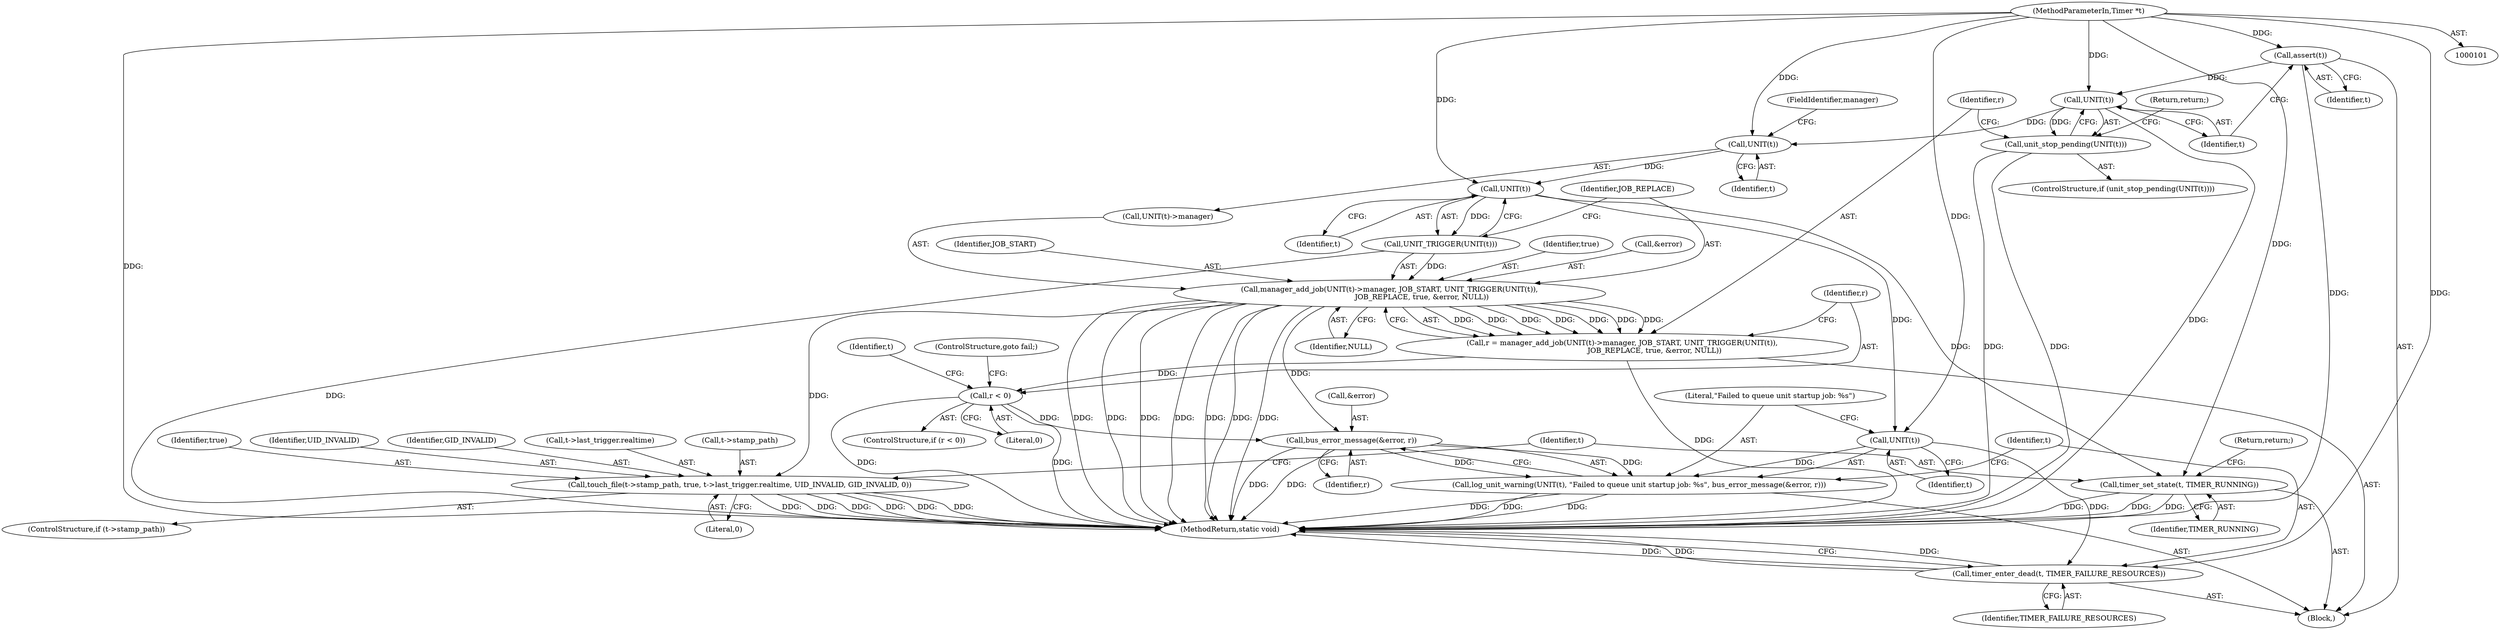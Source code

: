 digraph "1_systemd_ee735086f8670be1591fa9593e80dd60163a7a2f_1@API" {
"1000109" [label="(Call,assert(t))"];
"1000102" [label="(MethodParameterIn,Timer *t)"];
"1000113" [label="(Call,UNIT(t))"];
"1000112" [label="(Call,unit_stop_pending(UNIT(t)))"];
"1000120" [label="(Call,UNIT(t))"];
"1000125" [label="(Call,UNIT(t))"];
"1000124" [label="(Call,UNIT_TRIGGER(UNIT(t)))"];
"1000118" [label="(Call,manager_add_job(UNIT(t)->manager, JOB_START, UNIT_TRIGGER(UNIT(t)),\n                            JOB_REPLACE, true, &error, NULL))"];
"1000116" [label="(Call,r = manager_add_job(UNIT(t)->manager, JOB_START, UNIT_TRIGGER(UNIT(t)),\n                            JOB_REPLACE, true, &error, NULL))"];
"1000133" [label="(Call,r < 0)"];
"1000168" [label="(Call,bus_error_message(&error, r))"];
"1000164" [label="(Call,log_unit_warning(UNIT(t), \"Failed to queue unit startup job: %s\", bus_error_message(&error, r)))"];
"1000146" [label="(Call,touch_file(t->stamp_path, true, t->last_trigger.realtime, UID_INVALID, GID_INVALID, 0))"];
"1000159" [label="(Call,timer_set_state(t, TIMER_RUNNING))"];
"1000165" [label="(Call,UNIT(t))"];
"1000172" [label="(Call,timer_enter_dead(t, TIMER_FAILURE_RESOURCES))"];
"1000122" [label="(FieldIdentifier,manager)"];
"1000109" [label="(Call,assert(t))"];
"1000112" [label="(Call,unit_stop_pending(UNIT(t)))"];
"1000117" [label="(Identifier,r)"];
"1000124" [label="(Call,UNIT_TRIGGER(UNIT(t)))"];
"1000131" [label="(Identifier,NULL)"];
"1000167" [label="(Literal,\"Failed to queue unit startup job: %s\")"];
"1000136" [label="(ControlStructure,goto fail;)"];
"1000116" [label="(Call,r = manager_add_job(UNIT(t)->manager, JOB_START, UNIT_TRIGGER(UNIT(t)),\n                            JOB_REPLACE, true, &error, NULL))"];
"1000150" [label="(Identifier,true)"];
"1000161" [label="(Identifier,TIMER_RUNNING)"];
"1000119" [label="(Call,UNIT(t)->manager)"];
"1000174" [label="(Identifier,TIMER_FAILURE_RESOURCES)"];
"1000111" [label="(ControlStructure,if (unit_stop_pending(UNIT(t))))"];
"1000175" [label="(MethodReturn,static void)"];
"1000146" [label="(Call,touch_file(t->stamp_path, true, t->last_trigger.realtime, UID_INVALID, GID_INVALID, 0))"];
"1000110" [label="(Identifier,t)"];
"1000133" [label="(Call,r < 0)"];
"1000173" [label="(Identifier,t)"];
"1000129" [label="(Call,&error)"];
"1000171" [label="(Identifier,r)"];
"1000165" [label="(Call,UNIT(t))"];
"1000115" [label="(Return,return;)"];
"1000142" [label="(ControlStructure,if (t->stamp_path))"];
"1000118" [label="(Call,manager_add_job(UNIT(t)->manager, JOB_START, UNIT_TRIGGER(UNIT(t)),\n                            JOB_REPLACE, true, &error, NULL))"];
"1000127" [label="(Identifier,JOB_REPLACE)"];
"1000156" [label="(Identifier,UID_INVALID)"];
"1000157" [label="(Identifier,GID_INVALID)"];
"1000158" [label="(Literal,0)"];
"1000166" [label="(Identifier,t)"];
"1000172" [label="(Call,timer_enter_dead(t, TIMER_FAILURE_RESOURCES))"];
"1000113" [label="(Call,UNIT(t))"];
"1000134" [label="(Identifier,r)"];
"1000121" [label="(Identifier,t)"];
"1000140" [label="(Identifier,t)"];
"1000102" [label="(MethodParameterIn,Timer *t)"];
"1000159" [label="(Call,timer_set_state(t, TIMER_RUNNING))"];
"1000151" [label="(Call,t->last_trigger.realtime)"];
"1000147" [label="(Call,t->stamp_path)"];
"1000162" [label="(Return,return;)"];
"1000114" [label="(Identifier,t)"];
"1000125" [label="(Call,UNIT(t))"];
"1000168" [label="(Call,bus_error_message(&error, r))"];
"1000135" [label="(Literal,0)"];
"1000160" [label="(Identifier,t)"];
"1000120" [label="(Call,UNIT(t))"];
"1000164" [label="(Call,log_unit_warning(UNIT(t), \"Failed to queue unit startup job: %s\", bus_error_message(&error, r)))"];
"1000169" [label="(Call,&error)"];
"1000103" [label="(Block,)"];
"1000123" [label="(Identifier,JOB_START)"];
"1000126" [label="(Identifier,t)"];
"1000132" [label="(ControlStructure,if (r < 0))"];
"1000128" [label="(Identifier,true)"];
"1000109" -> "1000103"  [label="AST: "];
"1000109" -> "1000110"  [label="CFG: "];
"1000110" -> "1000109"  [label="AST: "];
"1000114" -> "1000109"  [label="CFG: "];
"1000109" -> "1000175"  [label="DDG: "];
"1000102" -> "1000109"  [label="DDG: "];
"1000109" -> "1000113"  [label="DDG: "];
"1000102" -> "1000101"  [label="AST: "];
"1000102" -> "1000175"  [label="DDG: "];
"1000102" -> "1000113"  [label="DDG: "];
"1000102" -> "1000120"  [label="DDG: "];
"1000102" -> "1000125"  [label="DDG: "];
"1000102" -> "1000159"  [label="DDG: "];
"1000102" -> "1000165"  [label="DDG: "];
"1000102" -> "1000172"  [label="DDG: "];
"1000113" -> "1000112"  [label="AST: "];
"1000113" -> "1000114"  [label="CFG: "];
"1000114" -> "1000113"  [label="AST: "];
"1000112" -> "1000113"  [label="CFG: "];
"1000113" -> "1000175"  [label="DDG: "];
"1000113" -> "1000112"  [label="DDG: "];
"1000113" -> "1000120"  [label="DDG: "];
"1000112" -> "1000111"  [label="AST: "];
"1000115" -> "1000112"  [label="CFG: "];
"1000117" -> "1000112"  [label="CFG: "];
"1000112" -> "1000175"  [label="DDG: "];
"1000112" -> "1000175"  [label="DDG: "];
"1000120" -> "1000119"  [label="AST: "];
"1000120" -> "1000121"  [label="CFG: "];
"1000121" -> "1000120"  [label="AST: "];
"1000122" -> "1000120"  [label="CFG: "];
"1000120" -> "1000125"  [label="DDG: "];
"1000125" -> "1000124"  [label="AST: "];
"1000125" -> "1000126"  [label="CFG: "];
"1000126" -> "1000125"  [label="AST: "];
"1000124" -> "1000125"  [label="CFG: "];
"1000125" -> "1000124"  [label="DDG: "];
"1000125" -> "1000159"  [label="DDG: "];
"1000125" -> "1000165"  [label="DDG: "];
"1000124" -> "1000118"  [label="AST: "];
"1000127" -> "1000124"  [label="CFG: "];
"1000124" -> "1000175"  [label="DDG: "];
"1000124" -> "1000118"  [label="DDG: "];
"1000118" -> "1000116"  [label="AST: "];
"1000118" -> "1000131"  [label="CFG: "];
"1000119" -> "1000118"  [label="AST: "];
"1000123" -> "1000118"  [label="AST: "];
"1000127" -> "1000118"  [label="AST: "];
"1000128" -> "1000118"  [label="AST: "];
"1000129" -> "1000118"  [label="AST: "];
"1000131" -> "1000118"  [label="AST: "];
"1000116" -> "1000118"  [label="CFG: "];
"1000118" -> "1000175"  [label="DDG: "];
"1000118" -> "1000175"  [label="DDG: "];
"1000118" -> "1000175"  [label="DDG: "];
"1000118" -> "1000175"  [label="DDG: "];
"1000118" -> "1000175"  [label="DDG: "];
"1000118" -> "1000175"  [label="DDG: "];
"1000118" -> "1000175"  [label="DDG: "];
"1000118" -> "1000116"  [label="DDG: "];
"1000118" -> "1000116"  [label="DDG: "];
"1000118" -> "1000116"  [label="DDG: "];
"1000118" -> "1000116"  [label="DDG: "];
"1000118" -> "1000116"  [label="DDG: "];
"1000118" -> "1000116"  [label="DDG: "];
"1000118" -> "1000116"  [label="DDG: "];
"1000118" -> "1000146"  [label="DDG: "];
"1000118" -> "1000168"  [label="DDG: "];
"1000116" -> "1000103"  [label="AST: "];
"1000117" -> "1000116"  [label="AST: "];
"1000134" -> "1000116"  [label="CFG: "];
"1000116" -> "1000175"  [label="DDG: "];
"1000116" -> "1000133"  [label="DDG: "];
"1000133" -> "1000132"  [label="AST: "];
"1000133" -> "1000135"  [label="CFG: "];
"1000134" -> "1000133"  [label="AST: "];
"1000135" -> "1000133"  [label="AST: "];
"1000136" -> "1000133"  [label="CFG: "];
"1000140" -> "1000133"  [label="CFG: "];
"1000133" -> "1000175"  [label="DDG: "];
"1000133" -> "1000175"  [label="DDG: "];
"1000133" -> "1000168"  [label="DDG: "];
"1000168" -> "1000164"  [label="AST: "];
"1000168" -> "1000171"  [label="CFG: "];
"1000169" -> "1000168"  [label="AST: "];
"1000171" -> "1000168"  [label="AST: "];
"1000164" -> "1000168"  [label="CFG: "];
"1000168" -> "1000175"  [label="DDG: "];
"1000168" -> "1000175"  [label="DDG: "];
"1000168" -> "1000164"  [label="DDG: "];
"1000168" -> "1000164"  [label="DDG: "];
"1000164" -> "1000103"  [label="AST: "];
"1000165" -> "1000164"  [label="AST: "];
"1000167" -> "1000164"  [label="AST: "];
"1000173" -> "1000164"  [label="CFG: "];
"1000164" -> "1000175"  [label="DDG: "];
"1000164" -> "1000175"  [label="DDG: "];
"1000164" -> "1000175"  [label="DDG: "];
"1000165" -> "1000164"  [label="DDG: "];
"1000146" -> "1000142"  [label="AST: "];
"1000146" -> "1000158"  [label="CFG: "];
"1000147" -> "1000146"  [label="AST: "];
"1000150" -> "1000146"  [label="AST: "];
"1000151" -> "1000146"  [label="AST: "];
"1000156" -> "1000146"  [label="AST: "];
"1000157" -> "1000146"  [label="AST: "];
"1000158" -> "1000146"  [label="AST: "];
"1000160" -> "1000146"  [label="CFG: "];
"1000146" -> "1000175"  [label="DDG: "];
"1000146" -> "1000175"  [label="DDG: "];
"1000146" -> "1000175"  [label="DDG: "];
"1000146" -> "1000175"  [label="DDG: "];
"1000146" -> "1000175"  [label="DDG: "];
"1000146" -> "1000175"  [label="DDG: "];
"1000159" -> "1000103"  [label="AST: "];
"1000159" -> "1000161"  [label="CFG: "];
"1000160" -> "1000159"  [label="AST: "];
"1000161" -> "1000159"  [label="AST: "];
"1000162" -> "1000159"  [label="CFG: "];
"1000159" -> "1000175"  [label="DDG: "];
"1000159" -> "1000175"  [label="DDG: "];
"1000159" -> "1000175"  [label="DDG: "];
"1000165" -> "1000166"  [label="CFG: "];
"1000166" -> "1000165"  [label="AST: "];
"1000167" -> "1000165"  [label="CFG: "];
"1000165" -> "1000172"  [label="DDG: "];
"1000172" -> "1000103"  [label="AST: "];
"1000172" -> "1000174"  [label="CFG: "];
"1000173" -> "1000172"  [label="AST: "];
"1000174" -> "1000172"  [label="AST: "];
"1000175" -> "1000172"  [label="CFG: "];
"1000172" -> "1000175"  [label="DDG: "];
"1000172" -> "1000175"  [label="DDG: "];
"1000172" -> "1000175"  [label="DDG: "];
}
